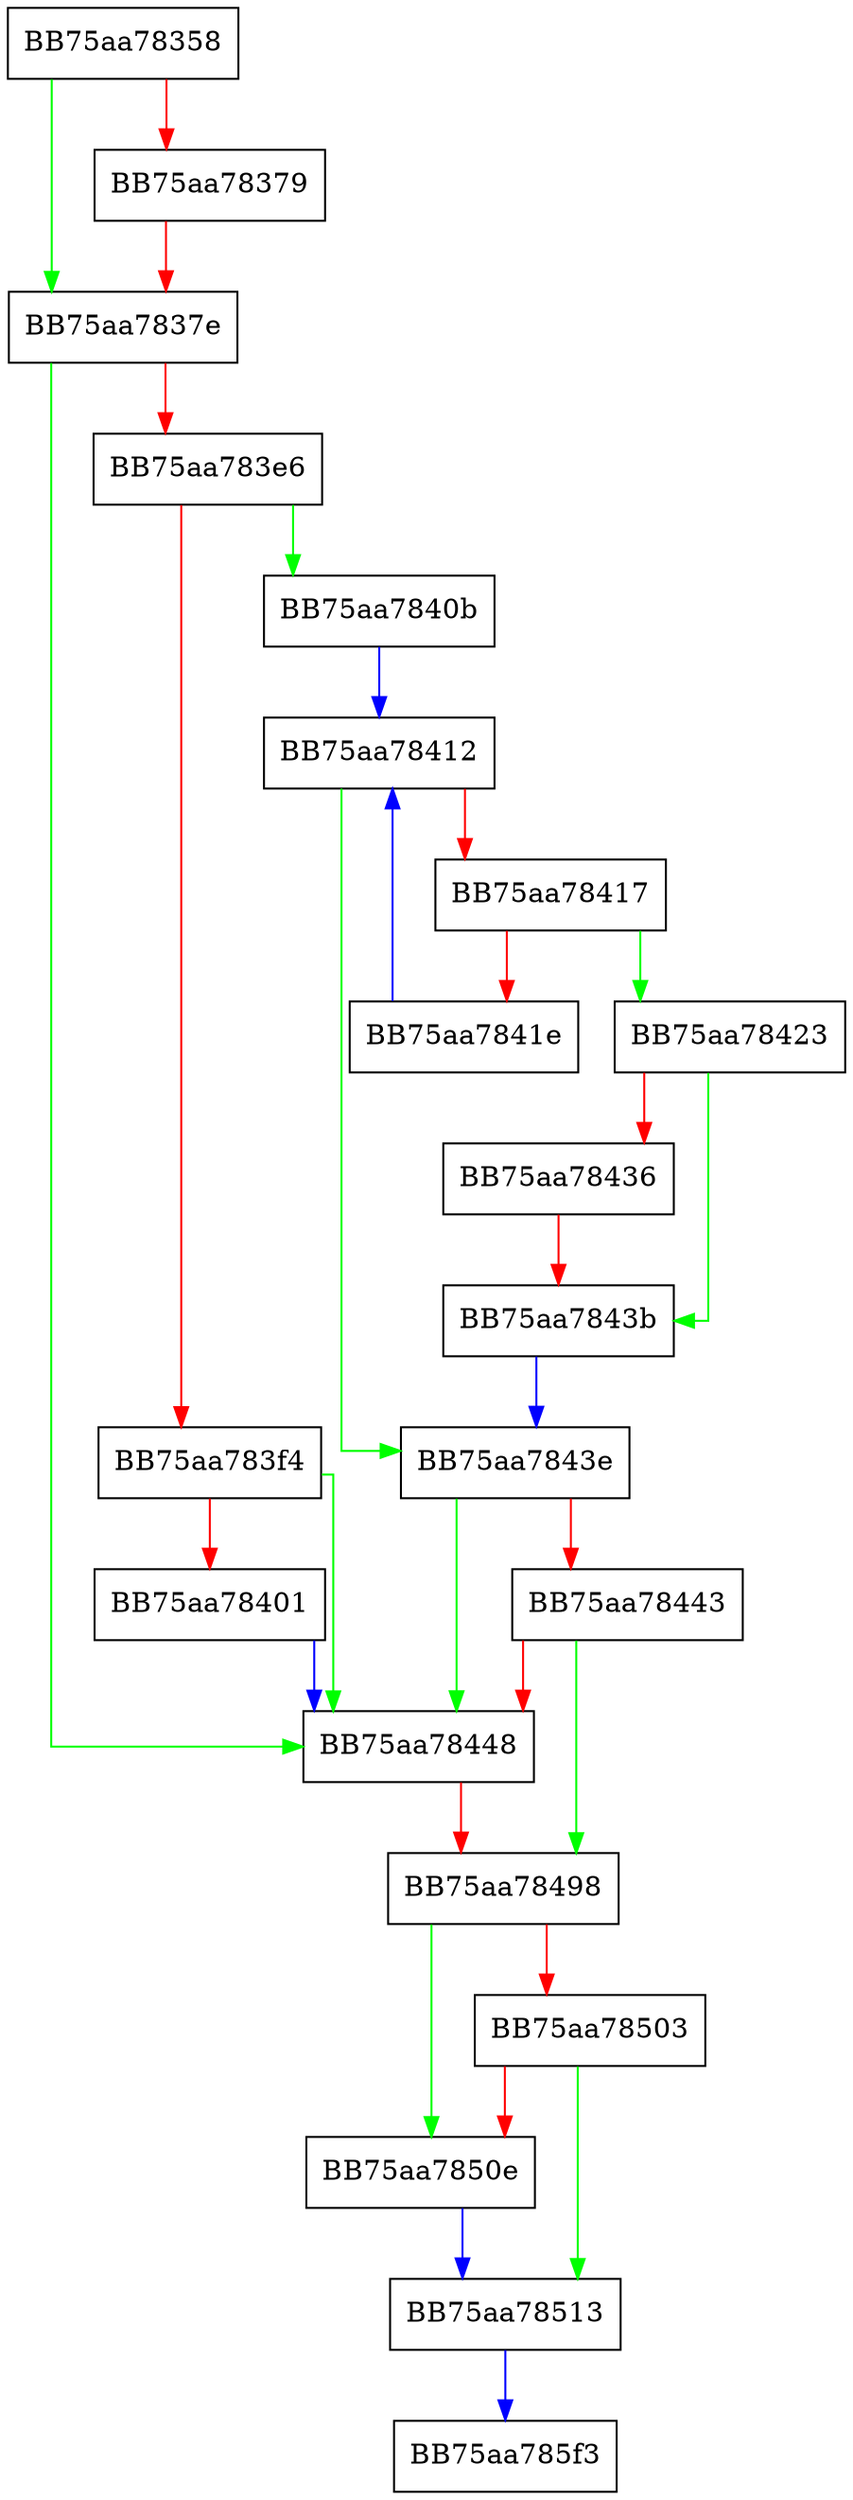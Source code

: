 digraph HandleIeProtectMetadata {
  node [shape="box"];
  graph [splines=ortho];
  BB75aa78358 -> BB75aa7837e [color="green"];
  BB75aa78358 -> BB75aa78379 [color="red"];
  BB75aa78379 -> BB75aa7837e [color="red"];
  BB75aa7837e -> BB75aa78448 [color="green"];
  BB75aa7837e -> BB75aa783e6 [color="red"];
  BB75aa783e6 -> BB75aa7840b [color="green"];
  BB75aa783e6 -> BB75aa783f4 [color="red"];
  BB75aa783f4 -> BB75aa78448 [color="green"];
  BB75aa783f4 -> BB75aa78401 [color="red"];
  BB75aa78401 -> BB75aa78448 [color="blue"];
  BB75aa7840b -> BB75aa78412 [color="blue"];
  BB75aa78412 -> BB75aa7843e [color="green"];
  BB75aa78412 -> BB75aa78417 [color="red"];
  BB75aa78417 -> BB75aa78423 [color="green"];
  BB75aa78417 -> BB75aa7841e [color="red"];
  BB75aa7841e -> BB75aa78412 [color="blue"];
  BB75aa78423 -> BB75aa7843b [color="green"];
  BB75aa78423 -> BB75aa78436 [color="red"];
  BB75aa78436 -> BB75aa7843b [color="red"];
  BB75aa7843b -> BB75aa7843e [color="blue"];
  BB75aa7843e -> BB75aa78448 [color="green"];
  BB75aa7843e -> BB75aa78443 [color="red"];
  BB75aa78443 -> BB75aa78498 [color="green"];
  BB75aa78443 -> BB75aa78448 [color="red"];
  BB75aa78448 -> BB75aa78498 [color="red"];
  BB75aa78498 -> BB75aa7850e [color="green"];
  BB75aa78498 -> BB75aa78503 [color="red"];
  BB75aa78503 -> BB75aa78513 [color="green"];
  BB75aa78503 -> BB75aa7850e [color="red"];
  BB75aa7850e -> BB75aa78513 [color="blue"];
  BB75aa78513 -> BB75aa785f3 [color="blue"];
}
